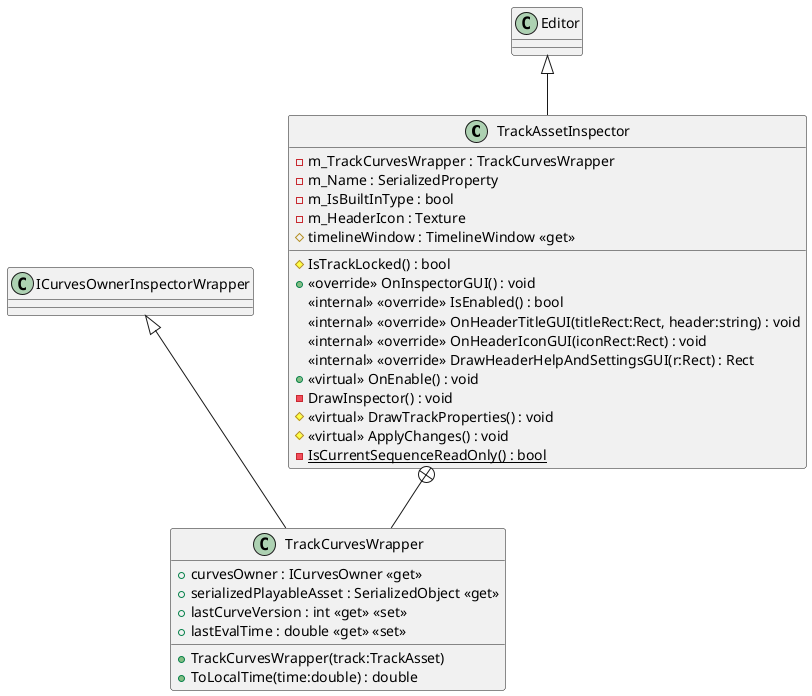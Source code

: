 @startuml
class TrackAssetInspector {
    - m_TrackCurvesWrapper : TrackCurvesWrapper
    - m_Name : SerializedProperty
    - m_IsBuiltInType : bool
    - m_HeaderIcon : Texture
    # timelineWindow : TimelineWindow <<get>>
    # IsTrackLocked() : bool
    + <<override>> OnInspectorGUI() : void
    <<internal>> <<override>> IsEnabled() : bool
    <<internal>> <<override>> OnHeaderTitleGUI(titleRect:Rect, header:string) : void
    <<internal>> <<override>> OnHeaderIconGUI(iconRect:Rect) : void
    <<internal>> <<override>> DrawHeaderHelpAndSettingsGUI(r:Rect) : Rect
    + <<virtual>> OnEnable() : void
    - DrawInspector() : void
    # <<virtual>> DrawTrackProperties() : void
    # <<virtual>> ApplyChanges() : void
    {static} - IsCurrentSequenceReadOnly() : bool
}
class TrackCurvesWrapper {
    + curvesOwner : ICurvesOwner <<get>>
    + serializedPlayableAsset : SerializedObject <<get>>
    + lastCurveVersion : int <<get>> <<set>>
    + lastEvalTime : double <<get>> <<set>>
    + TrackCurvesWrapper(track:TrackAsset)
    + ToLocalTime(time:double) : double
}
Editor <|-- TrackAssetInspector
TrackAssetInspector +-- TrackCurvesWrapper
ICurvesOwnerInspectorWrapper <|-- TrackCurvesWrapper
@enduml
